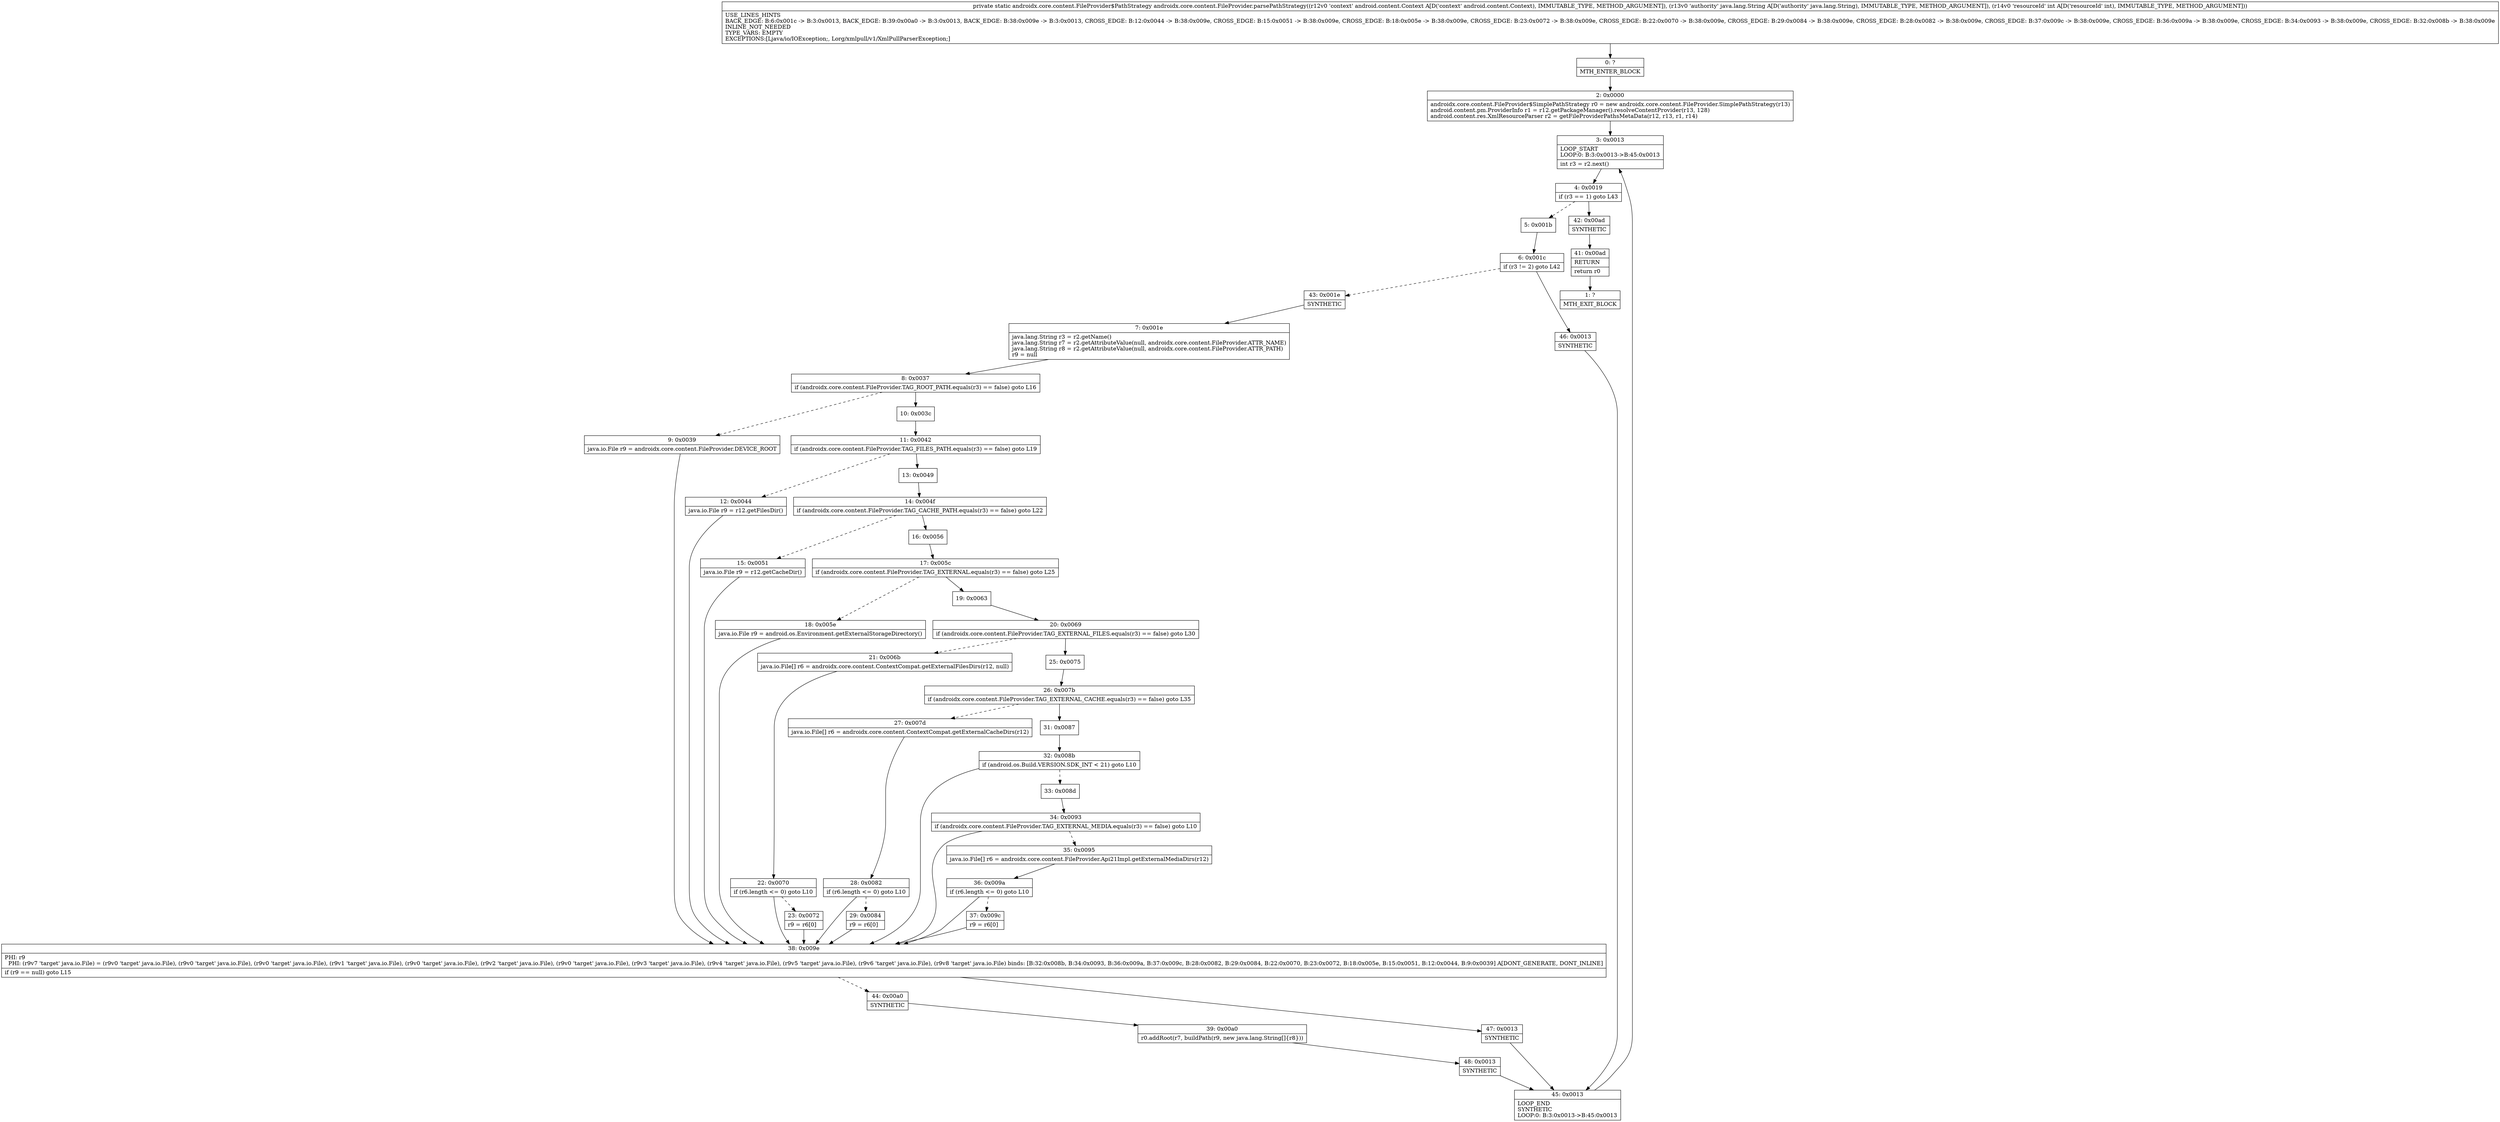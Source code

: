 digraph "CFG forandroidx.core.content.FileProvider.parsePathStrategy(Landroid\/content\/Context;Ljava\/lang\/String;I)Landroidx\/core\/content\/FileProvider$PathStrategy;" {
Node_0 [shape=record,label="{0\:\ ?|MTH_ENTER_BLOCK\l}"];
Node_2 [shape=record,label="{2\:\ 0x0000|androidx.core.content.FileProvider$SimplePathStrategy r0 = new androidx.core.content.FileProvider.SimplePathStrategy(r13)\landroid.content.pm.ProviderInfo r1 = r12.getPackageManager().resolveContentProvider(r13, 128)\landroid.content.res.XmlResourceParser r2 = getFileProviderPathsMetaData(r12, r13, r1, r14)\l}"];
Node_3 [shape=record,label="{3\:\ 0x0013|LOOP_START\lLOOP:0: B:3:0x0013\-\>B:45:0x0013\l|int r3 = r2.next()\l}"];
Node_4 [shape=record,label="{4\:\ 0x0019|if (r3 == 1) goto L43\l}"];
Node_5 [shape=record,label="{5\:\ 0x001b}"];
Node_6 [shape=record,label="{6\:\ 0x001c|if (r3 != 2) goto L42\l}"];
Node_43 [shape=record,label="{43\:\ 0x001e|SYNTHETIC\l}"];
Node_7 [shape=record,label="{7\:\ 0x001e|java.lang.String r3 = r2.getName()\ljava.lang.String r7 = r2.getAttributeValue(null, androidx.core.content.FileProvider.ATTR_NAME)\ljava.lang.String r8 = r2.getAttributeValue(null, androidx.core.content.FileProvider.ATTR_PATH)\lr9 = null\l}"];
Node_8 [shape=record,label="{8\:\ 0x0037|if (androidx.core.content.FileProvider.TAG_ROOT_PATH.equals(r3) == false) goto L16\l}"];
Node_9 [shape=record,label="{9\:\ 0x0039|java.io.File r9 = androidx.core.content.FileProvider.DEVICE_ROOT\l}"];
Node_38 [shape=record,label="{38\:\ 0x009e|PHI: r9 \l  PHI: (r9v7 'target' java.io.File) = (r9v0 'target' java.io.File), (r9v0 'target' java.io.File), (r9v0 'target' java.io.File), (r9v1 'target' java.io.File), (r9v0 'target' java.io.File), (r9v2 'target' java.io.File), (r9v0 'target' java.io.File), (r9v3 'target' java.io.File), (r9v4 'target' java.io.File), (r9v5 'target' java.io.File), (r9v6 'target' java.io.File), (r9v8 'target' java.io.File) binds: [B:32:0x008b, B:34:0x0093, B:36:0x009a, B:37:0x009c, B:28:0x0082, B:29:0x0084, B:22:0x0070, B:23:0x0072, B:18:0x005e, B:15:0x0051, B:12:0x0044, B:9:0x0039] A[DONT_GENERATE, DONT_INLINE]\l|if (r9 == null) goto L15\l}"];
Node_44 [shape=record,label="{44\:\ 0x00a0|SYNTHETIC\l}"];
Node_39 [shape=record,label="{39\:\ 0x00a0|r0.addRoot(r7, buildPath(r9, new java.lang.String[]\{r8\}))\l}"];
Node_48 [shape=record,label="{48\:\ 0x0013|SYNTHETIC\l}"];
Node_45 [shape=record,label="{45\:\ 0x0013|LOOP_END\lSYNTHETIC\lLOOP:0: B:3:0x0013\-\>B:45:0x0013\l}"];
Node_47 [shape=record,label="{47\:\ 0x0013|SYNTHETIC\l}"];
Node_10 [shape=record,label="{10\:\ 0x003c}"];
Node_11 [shape=record,label="{11\:\ 0x0042|if (androidx.core.content.FileProvider.TAG_FILES_PATH.equals(r3) == false) goto L19\l}"];
Node_12 [shape=record,label="{12\:\ 0x0044|java.io.File r9 = r12.getFilesDir()\l}"];
Node_13 [shape=record,label="{13\:\ 0x0049}"];
Node_14 [shape=record,label="{14\:\ 0x004f|if (androidx.core.content.FileProvider.TAG_CACHE_PATH.equals(r3) == false) goto L22\l}"];
Node_15 [shape=record,label="{15\:\ 0x0051|java.io.File r9 = r12.getCacheDir()\l}"];
Node_16 [shape=record,label="{16\:\ 0x0056}"];
Node_17 [shape=record,label="{17\:\ 0x005c|if (androidx.core.content.FileProvider.TAG_EXTERNAL.equals(r3) == false) goto L25\l}"];
Node_18 [shape=record,label="{18\:\ 0x005e|java.io.File r9 = android.os.Environment.getExternalStorageDirectory()\l}"];
Node_19 [shape=record,label="{19\:\ 0x0063}"];
Node_20 [shape=record,label="{20\:\ 0x0069|if (androidx.core.content.FileProvider.TAG_EXTERNAL_FILES.equals(r3) == false) goto L30\l}"];
Node_21 [shape=record,label="{21\:\ 0x006b|java.io.File[] r6 = androidx.core.content.ContextCompat.getExternalFilesDirs(r12, null)\l}"];
Node_22 [shape=record,label="{22\:\ 0x0070|if (r6.length \<= 0) goto L10\l}"];
Node_23 [shape=record,label="{23\:\ 0x0072|r9 = r6[0]\l}"];
Node_25 [shape=record,label="{25\:\ 0x0075}"];
Node_26 [shape=record,label="{26\:\ 0x007b|if (androidx.core.content.FileProvider.TAG_EXTERNAL_CACHE.equals(r3) == false) goto L35\l}"];
Node_27 [shape=record,label="{27\:\ 0x007d|java.io.File[] r6 = androidx.core.content.ContextCompat.getExternalCacheDirs(r12)\l}"];
Node_28 [shape=record,label="{28\:\ 0x0082|if (r6.length \<= 0) goto L10\l}"];
Node_29 [shape=record,label="{29\:\ 0x0084|r9 = r6[0]\l}"];
Node_31 [shape=record,label="{31\:\ 0x0087}"];
Node_32 [shape=record,label="{32\:\ 0x008b|if (android.os.Build.VERSION.SDK_INT \< 21) goto L10\l}"];
Node_33 [shape=record,label="{33\:\ 0x008d}"];
Node_34 [shape=record,label="{34\:\ 0x0093|if (androidx.core.content.FileProvider.TAG_EXTERNAL_MEDIA.equals(r3) == false) goto L10\l}"];
Node_35 [shape=record,label="{35\:\ 0x0095|java.io.File[] r6 = androidx.core.content.FileProvider.Api21Impl.getExternalMediaDirs(r12)\l}"];
Node_36 [shape=record,label="{36\:\ 0x009a|if (r6.length \<= 0) goto L10\l}"];
Node_37 [shape=record,label="{37\:\ 0x009c|r9 = r6[0]\l}"];
Node_46 [shape=record,label="{46\:\ 0x0013|SYNTHETIC\l}"];
Node_42 [shape=record,label="{42\:\ 0x00ad|SYNTHETIC\l}"];
Node_41 [shape=record,label="{41\:\ 0x00ad|RETURN\l|return r0\l}"];
Node_1 [shape=record,label="{1\:\ ?|MTH_EXIT_BLOCK\l}"];
MethodNode[shape=record,label="{private static androidx.core.content.FileProvider$PathStrategy androidx.core.content.FileProvider.parsePathStrategy((r12v0 'context' android.content.Context A[D('context' android.content.Context), IMMUTABLE_TYPE, METHOD_ARGUMENT]), (r13v0 'authority' java.lang.String A[D('authority' java.lang.String), IMMUTABLE_TYPE, METHOD_ARGUMENT]), (r14v0 'resourceId' int A[D('resourceId' int), IMMUTABLE_TYPE, METHOD_ARGUMENT]))  | USE_LINES_HINTS\lBACK_EDGE: B:6:0x001c \-\> B:3:0x0013, BACK_EDGE: B:39:0x00a0 \-\> B:3:0x0013, BACK_EDGE: B:38:0x009e \-\> B:3:0x0013, CROSS_EDGE: B:12:0x0044 \-\> B:38:0x009e, CROSS_EDGE: B:15:0x0051 \-\> B:38:0x009e, CROSS_EDGE: B:18:0x005e \-\> B:38:0x009e, CROSS_EDGE: B:23:0x0072 \-\> B:38:0x009e, CROSS_EDGE: B:22:0x0070 \-\> B:38:0x009e, CROSS_EDGE: B:29:0x0084 \-\> B:38:0x009e, CROSS_EDGE: B:28:0x0082 \-\> B:38:0x009e, CROSS_EDGE: B:37:0x009c \-\> B:38:0x009e, CROSS_EDGE: B:36:0x009a \-\> B:38:0x009e, CROSS_EDGE: B:34:0x0093 \-\> B:38:0x009e, CROSS_EDGE: B:32:0x008b \-\> B:38:0x009e\lINLINE_NOT_NEEDED\lTYPE_VARS: EMPTY\lEXCEPTIONS:[Ljava\/io\/IOException;, Lorg\/xmlpull\/v1\/XmlPullParserException;]\l}"];
MethodNode -> Node_0;Node_0 -> Node_2;
Node_2 -> Node_3;
Node_3 -> Node_4;
Node_4 -> Node_5[style=dashed];
Node_4 -> Node_42;
Node_5 -> Node_6;
Node_6 -> Node_43[style=dashed];
Node_6 -> Node_46;
Node_43 -> Node_7;
Node_7 -> Node_8;
Node_8 -> Node_9[style=dashed];
Node_8 -> Node_10;
Node_9 -> Node_38;
Node_38 -> Node_44[style=dashed];
Node_38 -> Node_47;
Node_44 -> Node_39;
Node_39 -> Node_48;
Node_48 -> Node_45;
Node_45 -> Node_3;
Node_47 -> Node_45;
Node_10 -> Node_11;
Node_11 -> Node_12[style=dashed];
Node_11 -> Node_13;
Node_12 -> Node_38;
Node_13 -> Node_14;
Node_14 -> Node_15[style=dashed];
Node_14 -> Node_16;
Node_15 -> Node_38;
Node_16 -> Node_17;
Node_17 -> Node_18[style=dashed];
Node_17 -> Node_19;
Node_18 -> Node_38;
Node_19 -> Node_20;
Node_20 -> Node_21[style=dashed];
Node_20 -> Node_25;
Node_21 -> Node_22;
Node_22 -> Node_23[style=dashed];
Node_22 -> Node_38;
Node_23 -> Node_38;
Node_25 -> Node_26;
Node_26 -> Node_27[style=dashed];
Node_26 -> Node_31;
Node_27 -> Node_28;
Node_28 -> Node_29[style=dashed];
Node_28 -> Node_38;
Node_29 -> Node_38;
Node_31 -> Node_32;
Node_32 -> Node_33[style=dashed];
Node_32 -> Node_38;
Node_33 -> Node_34;
Node_34 -> Node_35[style=dashed];
Node_34 -> Node_38;
Node_35 -> Node_36;
Node_36 -> Node_37[style=dashed];
Node_36 -> Node_38;
Node_37 -> Node_38;
Node_46 -> Node_45;
Node_42 -> Node_41;
Node_41 -> Node_1;
}


